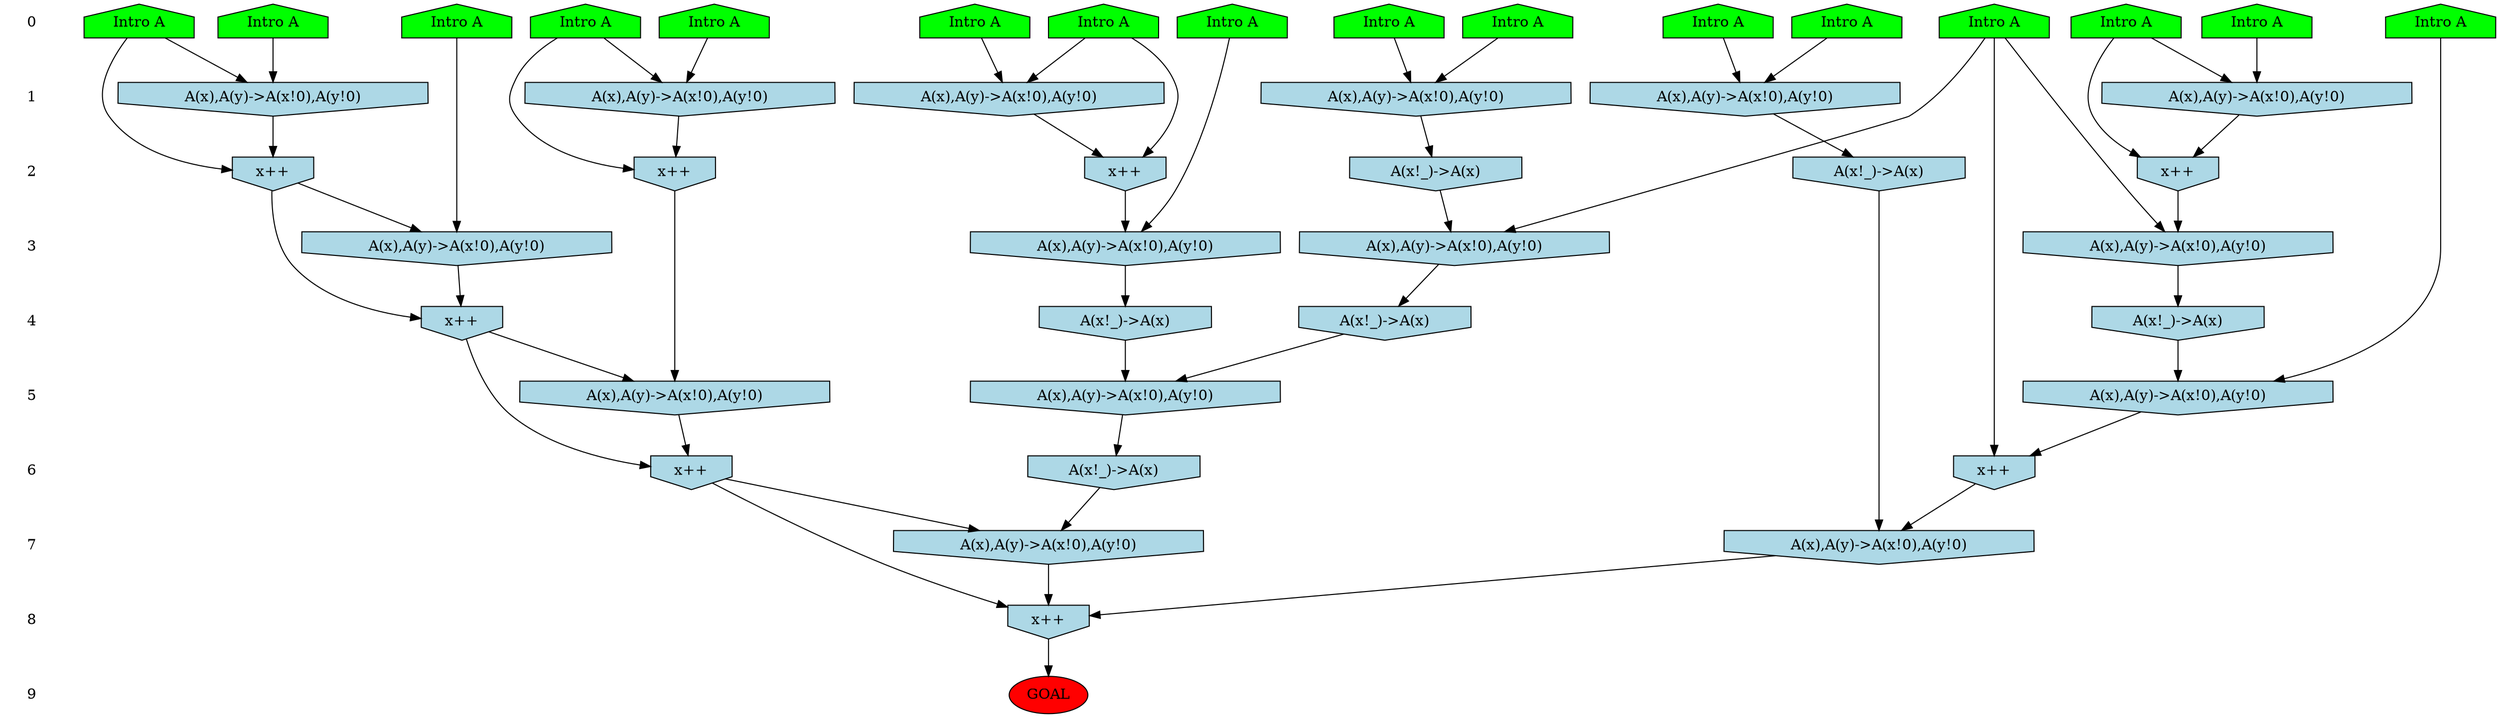 /* Compression of 1 causal flows obtained in average at 2.150347E+00 t.u */
/* Compressed causal flows were: [613] */
digraph G{
 ranksep=.5 ; 
{ rank = same ; "0" [shape=plaintext] ; node_1 [label ="Intro A", shape=house, style=filled, fillcolor=green] ;
node_2 [label ="Intro A", shape=house, style=filled, fillcolor=green] ;
node_3 [label ="Intro A", shape=house, style=filled, fillcolor=green] ;
node_4 [label ="Intro A", shape=house, style=filled, fillcolor=green] ;
node_5 [label ="Intro A", shape=house, style=filled, fillcolor=green] ;
node_6 [label ="Intro A", shape=house, style=filled, fillcolor=green] ;
node_7 [label ="Intro A", shape=house, style=filled, fillcolor=green] ;
node_8 [label ="Intro A", shape=house, style=filled, fillcolor=green] ;
node_9 [label ="Intro A", shape=house, style=filled, fillcolor=green] ;
node_10 [label ="Intro A", shape=house, style=filled, fillcolor=green] ;
node_11 [label ="Intro A", shape=house, style=filled, fillcolor=green] ;
node_12 [label ="Intro A", shape=house, style=filled, fillcolor=green] ;
node_13 [label ="Intro A", shape=house, style=filled, fillcolor=green] ;
node_14 [label ="Intro A", shape=house, style=filled, fillcolor=green] ;
node_15 [label ="Intro A", shape=house, style=filled, fillcolor=green] ;
node_16 [label ="Intro A", shape=house, style=filled, fillcolor=green] ;
}
{ rank = same ; "1" [shape=plaintext] ; node_17 [label="A(x),A(y)->A(x!0),A(y!0)", shape=invhouse, style=filled, fillcolor = lightblue] ;
node_18 [label="A(x),A(y)->A(x!0),A(y!0)", shape=invhouse, style=filled, fillcolor = lightblue] ;
node_19 [label="A(x),A(y)->A(x!0),A(y!0)", shape=invhouse, style=filled, fillcolor = lightblue] ;
node_20 [label="A(x),A(y)->A(x!0),A(y!0)", shape=invhouse, style=filled, fillcolor = lightblue] ;
node_23 [label="A(x),A(y)->A(x!0),A(y!0)", shape=invhouse, style=filled, fillcolor = lightblue] ;
node_28 [label="A(x),A(y)->A(x!0),A(y!0)", shape=invhouse, style=filled, fillcolor = lightblue] ;
}
{ rank = same ; "2" [shape=plaintext] ; node_21 [label="A(x!_)->A(x)", shape=invhouse, style=filled, fillcolor = lightblue] ;
node_22 [label="x++", shape=invhouse, style=filled, fillcolor = lightblue] ;
node_25 [label="x++", shape=invhouse, style=filled, fillcolor = lightblue] ;
node_26 [label="x++", shape=invhouse, style=filled, fillcolor = lightblue] ;
node_27 [label="A(x!_)->A(x)", shape=invhouse, style=filled, fillcolor = lightblue] ;
node_31 [label="x++", shape=invhouse, style=filled, fillcolor = lightblue] ;
}
{ rank = same ; "3" [shape=plaintext] ; node_24 [label="A(x),A(y)->A(x!0),A(y!0)", shape=invhouse, style=filled, fillcolor = lightblue] ;
node_29 [label="A(x),A(y)->A(x!0),A(y!0)", shape=invhouse, style=filled, fillcolor = lightblue] ;
node_35 [label="A(x),A(y)->A(x!0),A(y!0)", shape=invhouse, style=filled, fillcolor = lightblue] ;
node_37 [label="A(x),A(y)->A(x!0),A(y!0)", shape=invhouse, style=filled, fillcolor = lightblue] ;
}
{ rank = same ; "4" [shape=plaintext] ; node_30 [label="A(x!_)->A(x)", shape=invhouse, style=filled, fillcolor = lightblue] ;
node_32 [label="A(x!_)->A(x)", shape=invhouse, style=filled, fillcolor = lightblue] ;
node_38 [label="A(x!_)->A(x)", shape=invhouse, style=filled, fillcolor = lightblue] ;
node_39 [label="x++", shape=invhouse, style=filled, fillcolor = lightblue] ;
}
{ rank = same ; "5" [shape=plaintext] ; node_33 [label="A(x),A(y)->A(x!0),A(y!0)", shape=invhouse, style=filled, fillcolor = lightblue] ;
node_40 [label="A(x),A(y)->A(x!0),A(y!0)", shape=invhouse, style=filled, fillcolor = lightblue] ;
node_41 [label="A(x),A(y)->A(x!0),A(y!0)", shape=invhouse, style=filled, fillcolor = lightblue] ;
}
{ rank = same ; "6" [shape=plaintext] ; node_34 [label="x++", shape=invhouse, style=filled, fillcolor = lightblue] ;
node_42 [label="x++", shape=invhouse, style=filled, fillcolor = lightblue] ;
node_43 [label="A(x!_)->A(x)", shape=invhouse, style=filled, fillcolor = lightblue] ;
}
{ rank = same ; "7" [shape=plaintext] ; node_36 [label="A(x),A(y)->A(x!0),A(y!0)", shape=invhouse, style=filled, fillcolor = lightblue] ;
node_44 [label="A(x),A(y)->A(x!0),A(y!0)", shape=invhouse, style=filled, fillcolor = lightblue] ;
}
{ rank = same ; "8" [shape=plaintext] ; node_45 [label="x++", shape=invhouse, style=filled, fillcolor = lightblue] ;
}
{ rank = same ; "9" [shape=plaintext] ; node_46 [label ="GOAL", style=filled, fillcolor=red] ;
}
"0" -> "1" [style="invis"]; 
"1" -> "2" [style="invis"]; 
"2" -> "3" [style="invis"]; 
"3" -> "4" [style="invis"]; 
"4" -> "5" [style="invis"]; 
"5" -> "6" [style="invis"]; 
"6" -> "7" [style="invis"]; 
"7" -> "8" [style="invis"]; 
"8" -> "9" [style="invis"]; 
node_1 -> node_17
node_8 -> node_17
node_15 -> node_18
node_16 -> node_18
node_2 -> node_19
node_7 -> node_19
node_5 -> node_20
node_11 -> node_20
node_20 -> node_21
node_15 -> node_22
node_18 -> node_22
node_9 -> node_23
node_12 -> node_23
node_3 -> node_24
node_22 -> node_24
node_2 -> node_25
node_19 -> node_25
node_8 -> node_26
node_17 -> node_26
node_23 -> node_27
node_10 -> node_28
node_13 -> node_28
node_3 -> node_29
node_27 -> node_29
node_29 -> node_30
node_13 -> node_31
node_28 -> node_31
node_24 -> node_32
node_6 -> node_33
node_32 -> node_33
node_3 -> node_34
node_33 -> node_34
node_4 -> node_35
node_31 -> node_35
node_21 -> node_36
node_34 -> node_36
node_14 -> node_37
node_26 -> node_37
node_37 -> node_38
node_31 -> node_39
node_35 -> node_39
node_25 -> node_40
node_39 -> node_40
node_30 -> node_41
node_38 -> node_41
node_39 -> node_42
node_40 -> node_42
node_41 -> node_43
node_42 -> node_44
node_43 -> node_44
node_36 -> node_45
node_42 -> node_45
node_44 -> node_45
node_45 -> node_46
}
/*
 Dot generation time: 0.000000
*/